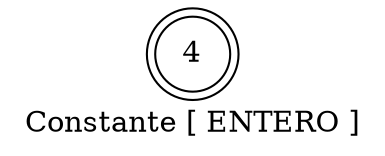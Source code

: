 digraph grafico {
rankdir=LR;
label="Constante [ ENTERO ]";
node0 [label="4"];
node0 [shape=doublecircle];
}
